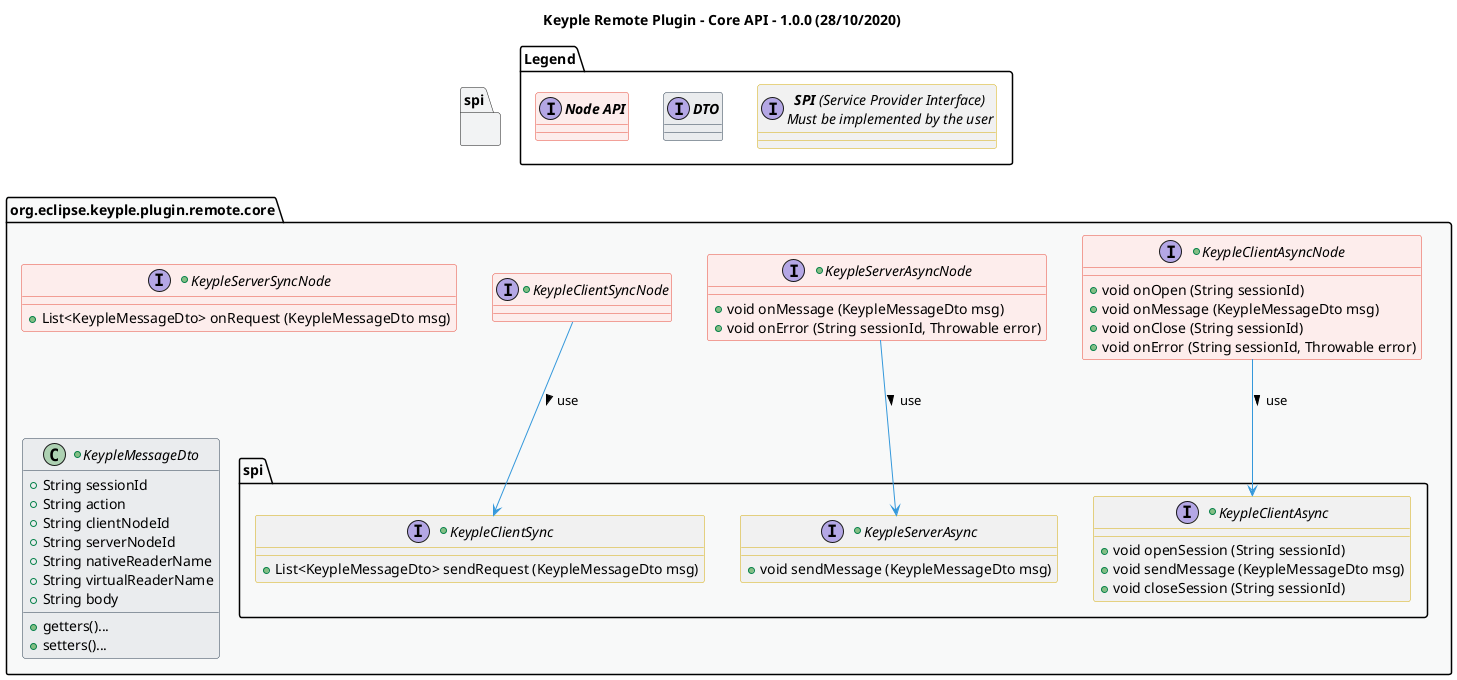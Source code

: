 @startuml
title
    Keyple Remote Plugin - Core API - 1.0.0 (28/10/2020)
end title

' == THEME ==

'Couleurs issues de : https://htmlcolorcodes.com/fr/tableau-de-couleur/tableau-de-couleur-design-plat/
!define C_GREY1 F8F9F9
!define C_GREY2 F2F3F4
!define C_GREY3 E5E7E9
!define C_GREY4 D7DBDD
!define C_GREY5 CACFD2
!define C_GREY6 BDC3C7
!define C_LINK 3498DB
!define C_USE 27AE60

skinparam Shadowing false
skinparam ClassFontStyle italic
skinparam ClassBorderColor #D4AC0D
skinparam stereotypeABorderColor #A9DCDF
skinparam stereotypeIBorderColor #B4A7E5
skinparam stereotypeCBorderColor #ADD1B2
skinparam stereotypeEBorderColor #EB93DF
' Red
skinparam ClassBackgroundColor<<red>> #FDEDEC
skinparam ClassBorderColor<<red>> #E74C3C
hide <<red>> stereotype
' Purple
skinparam ClassBackgroundColor<<purple>> #F4ECF7
skinparam ClassBorderColor<<purple>> #8E44AD
hide <<purple>> stereotype
' blue
skinparam ClassBackgroundColor<<blue>> #EBF5FB
skinparam ClassBorderColor<<blue>> #3498DB
hide <<blue>> stereotype
' Green
skinparam ClassBackgroundColor<<green>> #E9F7EF
skinparam ClassBorderColor<<green>> #27AE60
hide <<green>> stereotype
' Grey
skinparam ClassBackgroundColor<<grey>> #EAECEE
skinparam ClassBorderColor<<grey>> #2C3E50
hide <<grey>> stereotype

' == CONTENT ==

package Legend {
    interface "**Node API**" as nodeApi <<red>>
    interface "**DTO**" as dtoApi <<grey>>
    interface "**SPI** (Service Provider Interface)\nMust be implemented by the user" as spiApi
}

package "org.eclipse.keyple.plugin.remote.core" as core {
    ' Nodes & Senders
    +interface KeypleClientAsyncNode {
        +void onOpen (String sessionId)
        +void onMessage (KeypleMessageDto msg)
        +void onClose (String sessionId)
        +void onError (String sessionId, Throwable error)
    }
    +interface KeypleServerAsyncNode {
        +void onMessage (KeypleMessageDto msg)
        +void onError (String sessionId, Throwable error)
    }
    +interface KeypleClientSyncNode {
    }
    +interface KeypleServerSyncNode {
        +List<KeypleMessageDto> onRequest (KeypleMessageDto msg)
    }
    ' SPI
    package spi {
        +interface KeypleClientAsync {
            +void openSession (String sessionId)
            +void sendMessage (KeypleMessageDto msg)
            +void closeSession (String sessionId)
        }
        +interface KeypleServerAsync {
            +void sendMessage (KeypleMessageDto msg)
        }
        +interface KeypleClientSync {
            +List<KeypleMessageDto> sendRequest (KeypleMessageDto msg)
        }
    }
    ' DTO
    +class KeypleMessageDto {
        + String sessionId
        + String action
        + String clientNodeId
        + String serverNodeId
        + String nativeReaderName
        + String virtualReaderName
        + String body
        + getters()...
        + setters()...
    }
}

' Associations
KeypleClientSyncNode --> KeypleClientSync #C_LINK : use >
KeypleClientAsyncNode --> KeypleClientAsync #C_LINK : use >
KeypleServerAsyncNode --> KeypleServerAsync #C_LINK : use >

' == LAYOUT ==

KeypleServerSyncNode -[hidden]- KeypleMessageDto

nodeApi -[hidden]- KeypleClientSyncNode
spiApi -[hidden]- KeypleServerAsyncNode

' == STYLE ==

package core #C_GREY1 {}
package spi #C_GREY2 {}

KeypleClientSyncNode <<red>>
KeypleServerSyncNode <<red>>
KeypleClientAsyncNode <<red>>
KeypleServerAsyncNode <<red>>

KeypleMessageDto <<grey>>

@enduml
